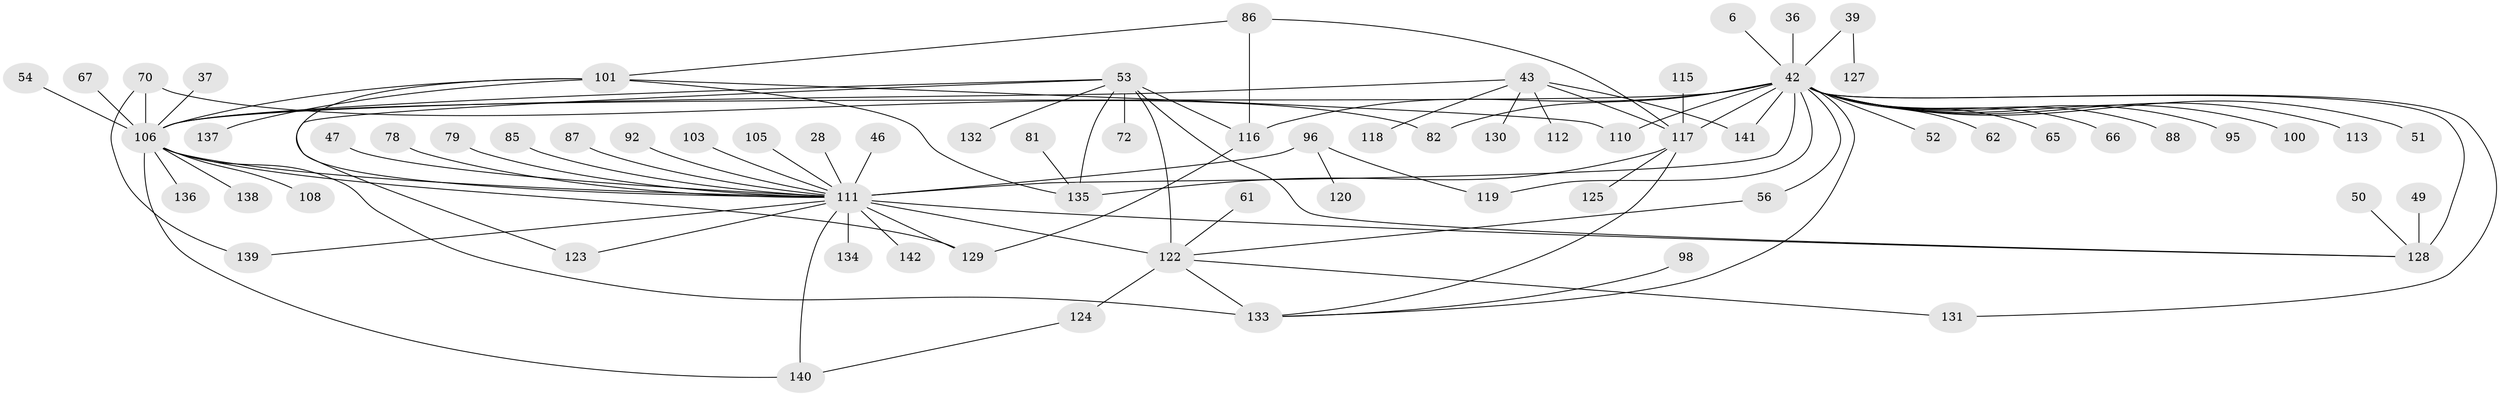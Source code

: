 // original degree distribution, {5: 0.09154929577464789, 36: 0.007042253521126761, 10: 0.007042253521126761, 17: 0.007042253521126761, 1: 0.4084507042253521, 2: 0.2112676056338028, 3: 0.1056338028169014, 6: 0.028169014084507043, 11: 0.014084507042253521, 4: 0.09859154929577464, 9: 0.02112676056338028}
// Generated by graph-tools (version 1.1) at 2025/48/03/09/25 04:48:10]
// undirected, 71 vertices, 96 edges
graph export_dot {
graph [start="1"]
  node [color=gray90,style=filled];
  6;
  28;
  36;
  37;
  39;
  42 [super="+17+2"];
  43 [super="+14"];
  46;
  47 [super="+20"];
  49;
  50;
  51 [super="+15"];
  52;
  53 [super="+3"];
  54;
  56;
  61;
  62 [super="+31"];
  65;
  66;
  67 [super="+19"];
  70 [super="+23"];
  72;
  78;
  79;
  81;
  82;
  85;
  86 [super="+64"];
  87;
  88;
  92;
  95;
  96 [super="+75"];
  98;
  100;
  101 [super="+35+60"];
  103;
  105;
  106 [super="+9+84"];
  108;
  110 [super="+27"];
  111 [super="+107+91+25+55"];
  112;
  113;
  115;
  116 [super="+1"];
  117 [super="+57+114"];
  118;
  119;
  120;
  122 [super="+93+109+90"];
  123 [super="+83"];
  124;
  125;
  127;
  128 [super="+44"];
  129;
  130;
  131 [super="+13+40+58+63"];
  132 [super="+8"];
  133 [super="+76+97+104+126+18"];
  134;
  135 [super="+33"];
  136 [super="+99+121"];
  137;
  138 [super="+7"];
  139 [super="+73"];
  140 [super="+71+102"];
  141;
  142;
  6 -- 42;
  28 -- 111;
  36 -- 42;
  37 -- 106;
  39 -- 42 [weight=2];
  39 -- 127;
  42 -- 66;
  42 -- 88;
  42 -- 100 [weight=2];
  42 -- 116 [weight=3];
  42 -- 128 [weight=3];
  42 -- 141;
  42 -- 52;
  42 -- 56;
  42 -- 65;
  42 -- 82;
  42 -- 95;
  42 -- 106 [weight=8];
  42 -- 113;
  42 -- 119;
  42 -- 111 [weight=7];
  42 -- 131;
  42 -- 51;
  42 -- 110;
  42 -- 62;
  42 -- 133;
  42 -- 117 [weight=3];
  43 -- 106 [weight=2];
  43 -- 112;
  43 -- 130;
  43 -- 118;
  43 -- 141;
  43 -- 117 [weight=2];
  46 -- 111;
  47 -- 111;
  49 -- 128;
  50 -- 128;
  53 -- 116 [weight=2];
  53 -- 128;
  53 -- 135;
  53 -- 72;
  53 -- 106 [weight=2];
  53 -- 132;
  53 -- 123;
  53 -- 122 [weight=2];
  54 -- 106;
  56 -- 122;
  61 -- 122;
  67 -- 106;
  70 -- 82;
  70 -- 106 [weight=2];
  70 -- 139;
  78 -- 111;
  79 -- 111;
  81 -- 135;
  85 -- 111;
  86 -- 116;
  86 -- 117;
  86 -- 101;
  87 -- 111;
  92 -- 111;
  96 -- 120;
  96 -- 111 [weight=2];
  96 -- 119;
  98 -- 133;
  101 -- 135 [weight=2];
  101 -- 137;
  101 -- 106 [weight=2];
  101 -- 110;
  101 -- 111;
  103 -- 111;
  105 -- 111;
  106 -- 129;
  106 -- 140 [weight=3];
  106 -- 108;
  106 -- 136;
  106 -- 111;
  106 -- 138;
  106 -- 133 [weight=3];
  111 -- 134;
  111 -- 140 [weight=4];
  111 -- 128;
  111 -- 142;
  111 -- 122 [weight=4];
  111 -- 129;
  111 -- 139;
  111 -- 123;
  115 -- 117;
  116 -- 129;
  117 -- 125;
  117 -- 133 [weight=2];
  117 -- 135 [weight=3];
  122 -- 131;
  122 -- 124;
  122 -- 133;
  124 -- 140;
}
